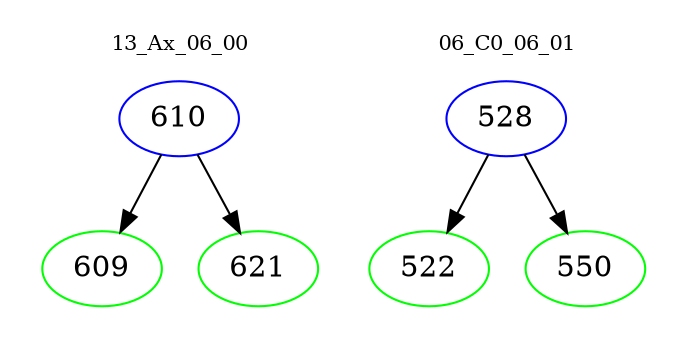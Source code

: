digraph{
subgraph cluster_0 {
color = white
label = "13_Ax_06_00";
fontsize=10;
T0_610 [label="610", color="blue"]
T0_610 -> T0_609 [color="black"]
T0_609 [label="609", color="green"]
T0_610 -> T0_621 [color="black"]
T0_621 [label="621", color="green"]
}
subgraph cluster_1 {
color = white
label = "06_C0_06_01";
fontsize=10;
T1_528 [label="528", color="blue"]
T1_528 -> T1_522 [color="black"]
T1_522 [label="522", color="green"]
T1_528 -> T1_550 [color="black"]
T1_550 [label="550", color="green"]
}
}

